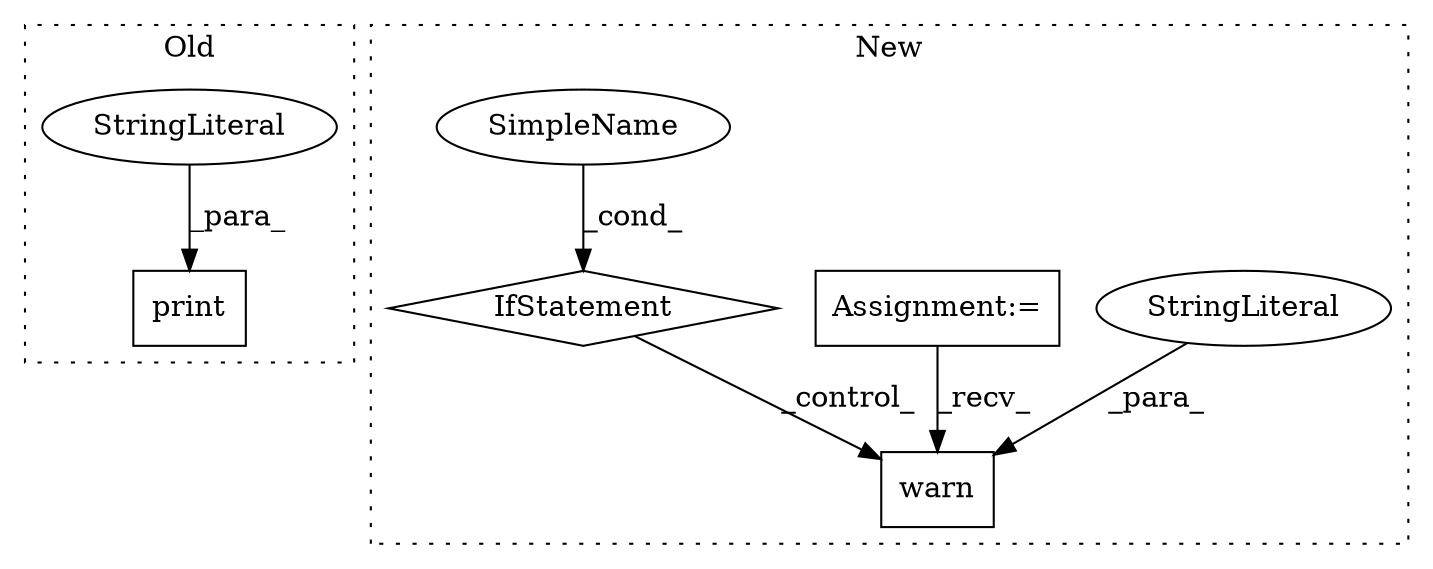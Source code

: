 digraph G {
subgraph cluster0 {
1 [label="print" a="32" s="1851,1877" l="6,1" shape="box"];
4 [label="StringLiteral" a="45" s="1857" l="20" shape="ellipse"];
label = "Old";
style="dotted";
}
subgraph cluster1 {
2 [label="warn" a="32" s="2064,2166" l="5,1" shape="box"];
3 [label="StringLiteral" a="45" s="2069" l="97" shape="ellipse"];
5 [label="Assignment:=" a="7" s="1395" l="8" shape="box"];
6 [label="SimpleName" a="42" s="" l="" shape="ellipse"];
7 [label="IfStatement" a="25" s="1869,1915" l="4,2" shape="diamond"];
label = "New";
style="dotted";
}
3 -> 2 [label="_para_"];
4 -> 1 [label="_para_"];
5 -> 2 [label="_recv_"];
6 -> 7 [label="_cond_"];
7 -> 2 [label="_control_"];
}